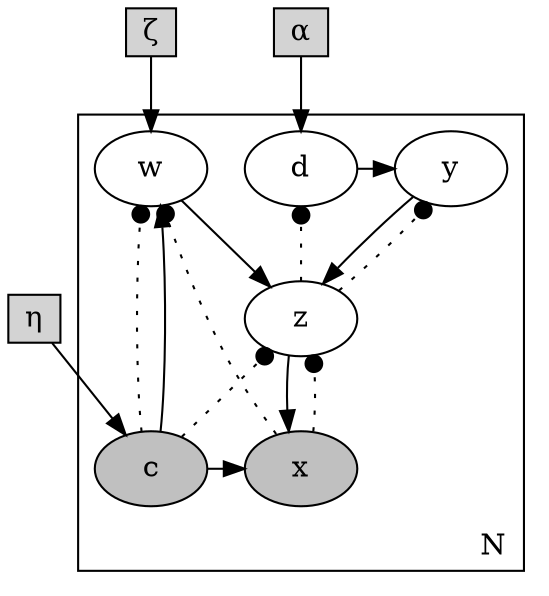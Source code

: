 digraph {
	subgraph cluster_N {
    rankdir=TB;
		label=N; labeljust=r; labelloc=b;
        {rank = same; d; y; w; }
        {rank = same; x; c; }
        d -> y
        y -> z;
        w -> z;
        z -> x;
        x -> z [style=dotted, arrowhead=dot,];
        x -> w [style=dotted, arrowhead=dot,];
        z -> y [style=dotted, arrowhead=dot,];
        z -> d [style=dotted, arrowhead=dot,];
		//n [label="(µ,σ)" shape=ellipse];
		d [label="d" shape=ellipse];
		w [label="w" shape=ellipse];
		y [label="y" shape=ellipse];
		z [label="z" fillcolor=white shape=ellipse style=filled];
		x [label="x" fillcolor=grey shape=ellipse style=filled];
		c [label="c" fillcolor=grey shape=ellipse style=filled];
        c -> z [style=dotted, arrowhead=dot];
        c -> w [style=dotted, arrowhead=dot];
        c -> x;
        c -> w;
    }
    //rankdir=LR;
    //rankdir=BT;
    a -> d;
    n -> w;
    e -> c;
    {rank=same; a; n;}
    a [label="α", shape=box, width=0.25,height=0.2,style=filled,];
    n [label="ζ", shape=box, width=0.25,height=0.2,style=filled, ];
    e [label="η", shape=box, width=0.25,height=0.2,style=filled, ];
}

